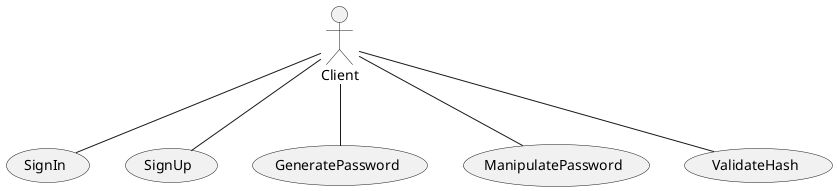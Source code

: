 @startuml UseCaseDiagram

actor Client

usecase SignIn
usecase SignUp
usecase GeneratePassword
usecase ManipulatePassword
usecase ValidateHash

Client -- SignIn
Client -- SignUp
Client -- GeneratePassword
Client -- ManipulatePassword
Client -- ValidateHash

@enduml